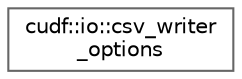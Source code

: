 digraph "类继承关系图"
{
 // LATEX_PDF_SIZE
  bgcolor="transparent";
  edge [fontname=Helvetica,fontsize=10,labelfontname=Helvetica,labelfontsize=10];
  node [fontname=Helvetica,fontsize=10,shape=box,height=0.2,width=0.4];
  rankdir="LR";
  Node0 [id="Node000000",label="cudf::io::csv_writer\l_options",height=0.2,width=0.4,color="grey40", fillcolor="white", style="filled",URL="$classcudf_1_1io_1_1csv__writer__options.html",tooltip="Settings to use for write_csv()."];
}
